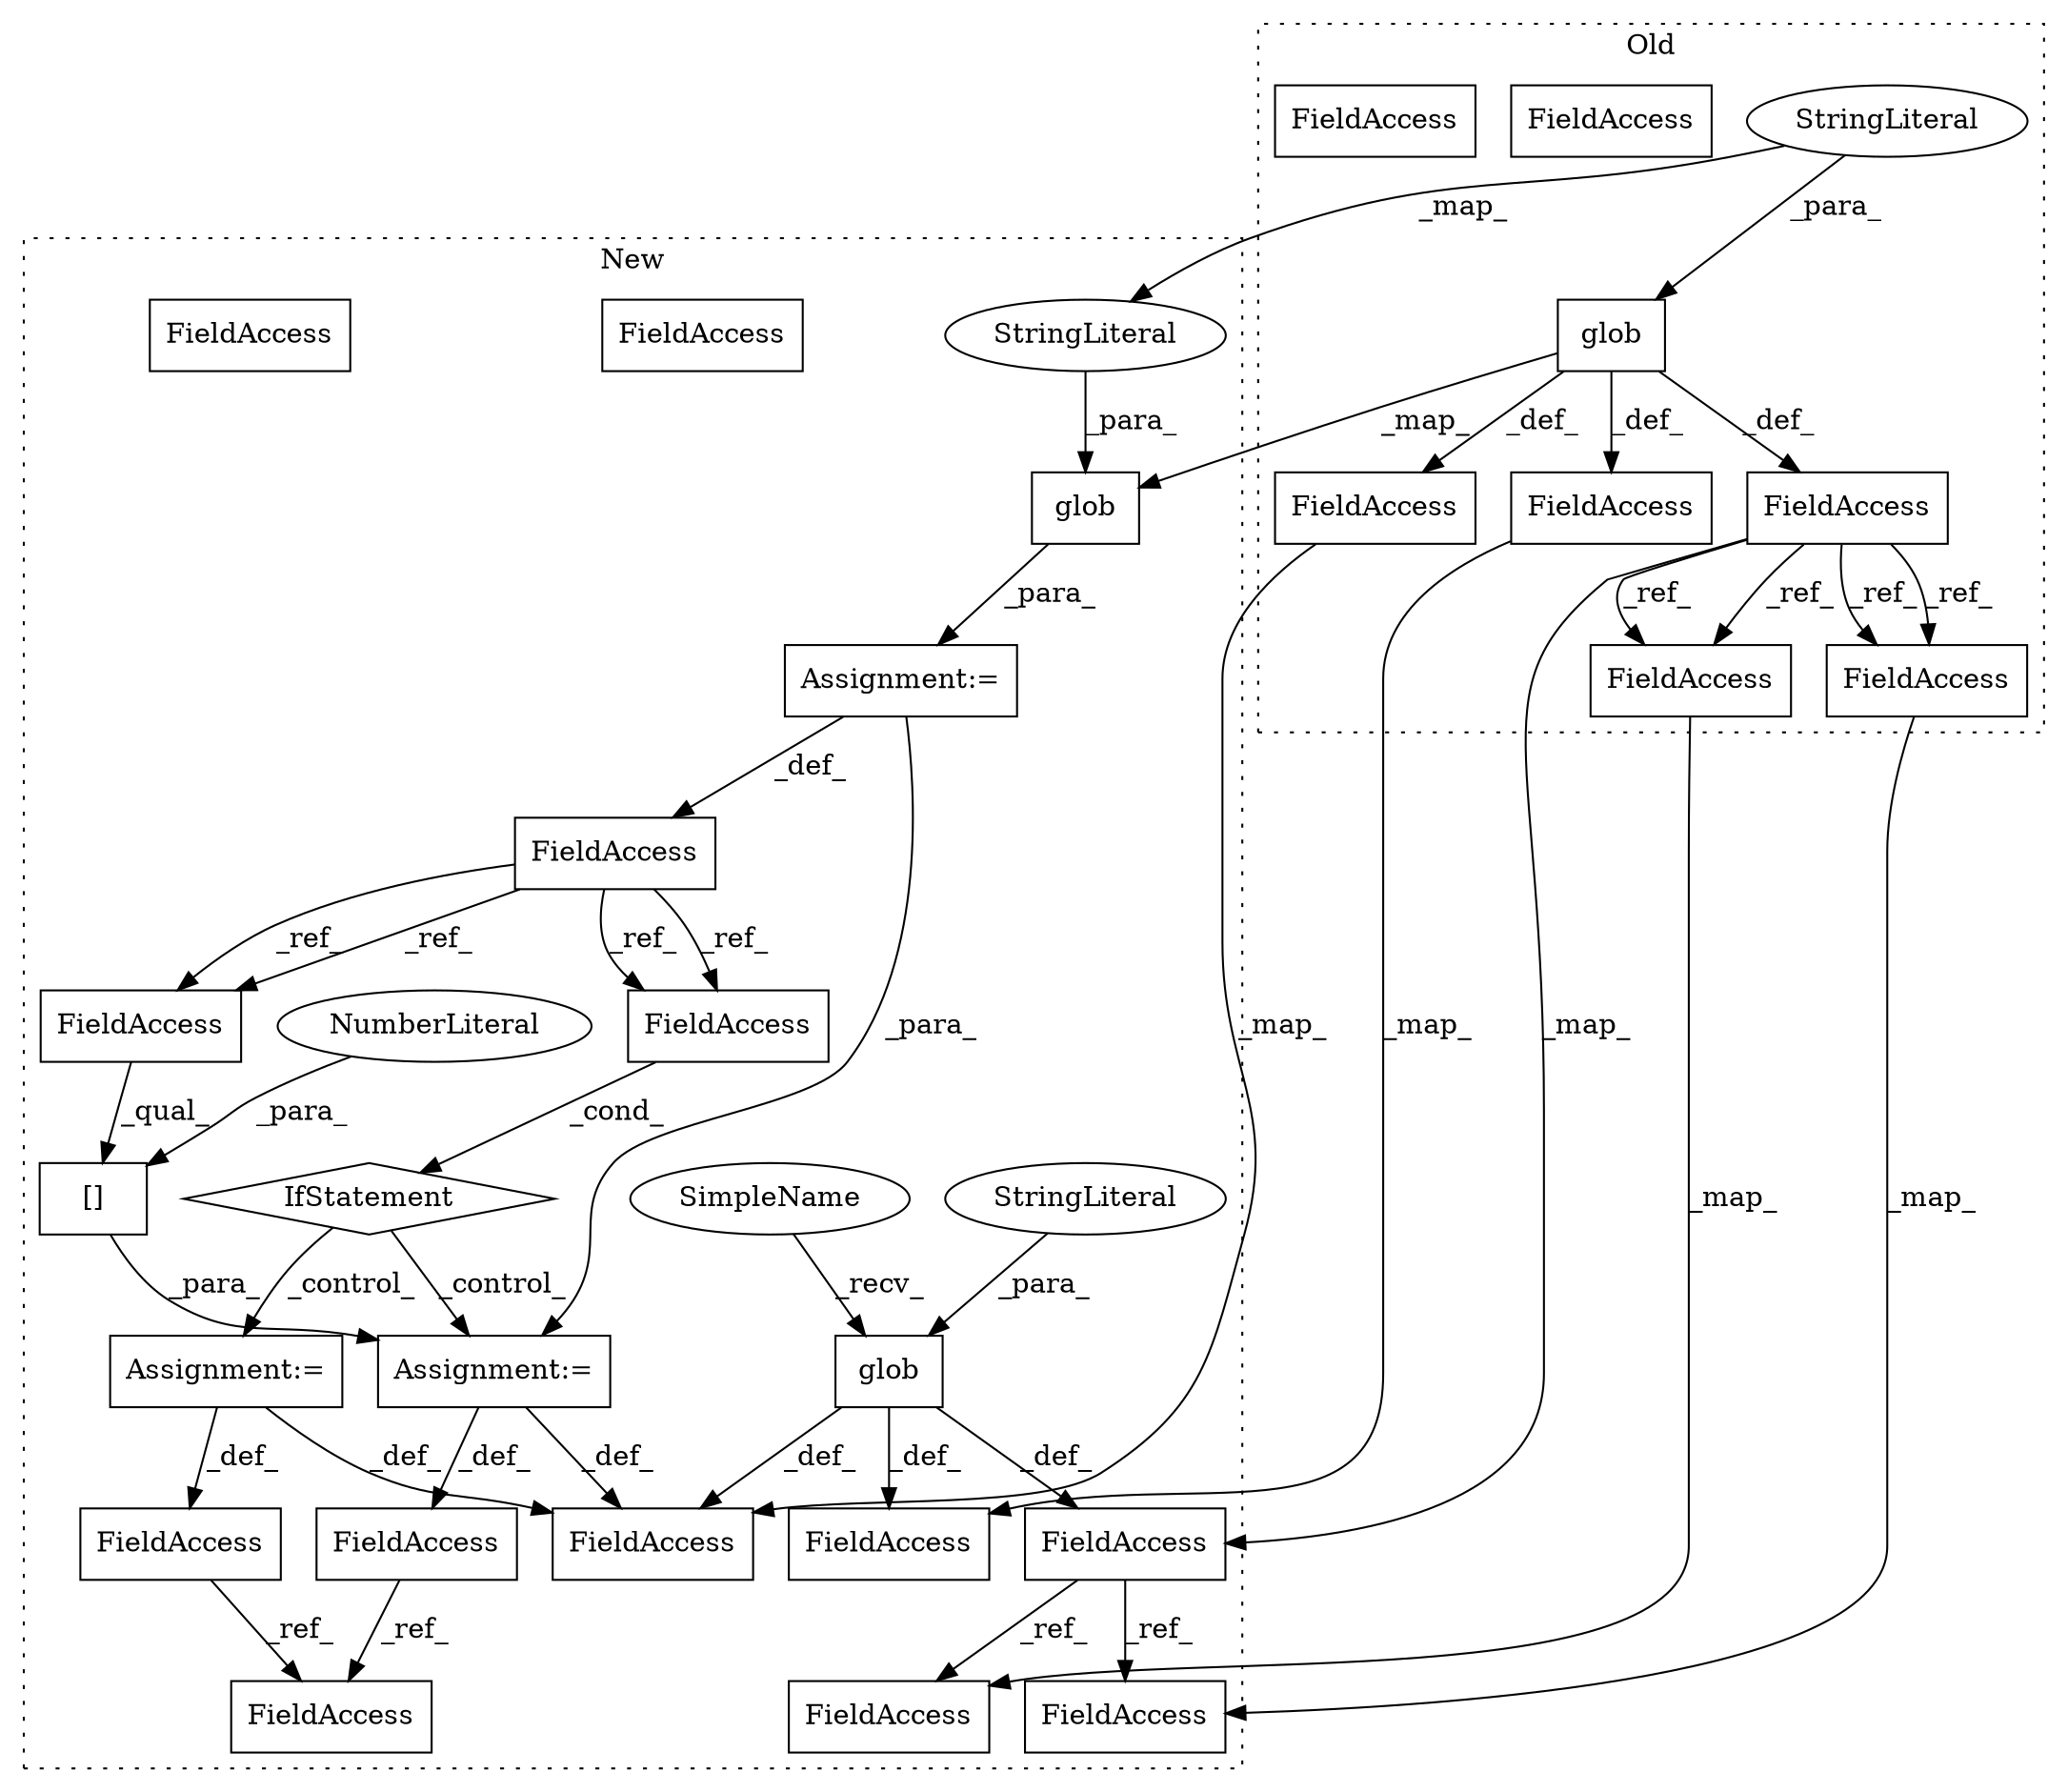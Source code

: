 digraph G {
subgraph cluster0 {
1 [label="glob" a="32" s="1368,1383" l="5,1" shape="box"];
5 [label="StringLiteral" a="45" s="1373" l="10" shape="ellipse"];
20 [label="FieldAccess" a="22" s="1350" l="12" shape="box"];
21 [label="FieldAccess" a="22" s="1659" l="11" shape="box"];
23 [label="FieldAccess" a="22" s="1396" l="12" shape="box"];
25 [label="FieldAccess" a="22" s="1420" l="14" shape="box"];
28 [label="FieldAccess" a="22" s="1435" l="12" shape="box"];
29 [label="FieldAccess" a="22" s="1396" l="12" shape="box"];
30 [label="FieldAccess" a="22" s="1435" l="12" shape="box"];
label = "Old";
style="dotted";
}
subgraph cluster1 {
2 [label="glob" a="32" s="1429,1450" l="5,1" shape="box"];
3 [label="Assignment:=" a="7" s="1423" l="1" shape="box"];
4 [label="StringLiteral" a="45" s="1434" l="16" shape="ellipse"];
6 [label="[]" a="2" s="1645,1665" l="19,1" shape="box"];
7 [label="NumberLiteral" a="34" s="1664" l="1" shape="ellipse"];
8 [label="FieldAccess" a="22" s="1645" l="18" shape="box"];
9 [label="FieldAccess" a="22" s="1626" l="18" shape="box"];
10 [label="FieldAccess" a="22" s="1405" l="18" shape="box"];
11 [label="FieldAccess" a="22" s="1984" l="18" shape="box"];
12 [label="FieldAccess" a="22" s="1692" l="18" shape="box"];
13 [label="FieldAccess" a="22" s="1596" l="18" shape="box"];
14 [label="IfStatement" a="25" s="1592,1614" l="4,2" shape="diamond"];
15 [label="Assignment:=" a="7" s="1644" l="1" shape="box"];
16 [label="glob" a="32" s="1375,1396" l="5,1" shape="box"];
17 [label="StringLiteral" a="45" s="1380" l="16" shape="ellipse"];
18 [label="Assignment:=" a="7" s="1710" l="1" shape="box"];
19 [label="FieldAccess" a="22" s="1350" l="19" shape="box"];
22 [label="FieldAccess" a="22" s="1879" l="11" shape="box"];
24 [label="FieldAccess" a="22" s="1463" l="19" shape="box"];
26 [label="FieldAccess" a="22" s="1494" l="14" shape="box"];
27 [label="FieldAccess" a="22" s="1509" l="19" shape="box"];
31 [label="FieldAccess" a="22" s="1645" l="18" shape="box"];
32 [label="FieldAccess" a="22" s="1596" l="18" shape="box"];
33 [label="SimpleName" a="42" s="1370" l="4" shape="ellipse"];
label = "New";
style="dotted";
}
1 -> 21 [label="_def_"];
1 -> 2 [label="_map_"];
1 -> 25 [label="_def_"];
1 -> 20 [label="_def_"];
2 -> 3 [label="_para_"];
3 -> 10 [label="_def_"];
3 -> 15 [label="_para_"];
4 -> 2 [label="_para_"];
5 -> 4 [label="_map_"];
5 -> 1 [label="_para_"];
6 -> 15 [label="_para_"];
7 -> 6 [label="_para_"];
9 -> 11 [label="_ref_"];
10 -> 31 [label="_ref_"];
10 -> 32 [label="_ref_"];
10 -> 31 [label="_ref_"];
10 -> 32 [label="_ref_"];
12 -> 11 [label="_ref_"];
14 -> 15 [label="_control_"];
14 -> 18 [label="_control_"];
15 -> 22 [label="_def_"];
15 -> 9 [label="_def_"];
16 -> 26 [label="_def_"];
16 -> 22 [label="_def_"];
16 -> 19 [label="_def_"];
17 -> 16 [label="_para_"];
18 -> 22 [label="_def_"];
18 -> 12 [label="_def_"];
19 -> 24 [label="_ref_"];
19 -> 27 [label="_ref_"];
20 -> 19 [label="_map_"];
20 -> 30 [label="_ref_"];
20 -> 30 [label="_ref_"];
20 -> 29 [label="_ref_"];
20 -> 29 [label="_ref_"];
21 -> 22 [label="_map_"];
25 -> 26 [label="_map_"];
29 -> 24 [label="_map_"];
30 -> 27 [label="_map_"];
31 -> 6 [label="_qual_"];
32 -> 14 [label="_cond_"];
33 -> 16 [label="_recv_"];
}